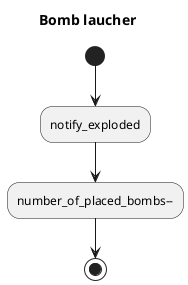 @startuml

title Bomb laucher

(*) --> notify_exploded
notify_exploded --> "number_of_placed_bombs--"
"number_of_placed_bombs--" --> (*)

@enduml
